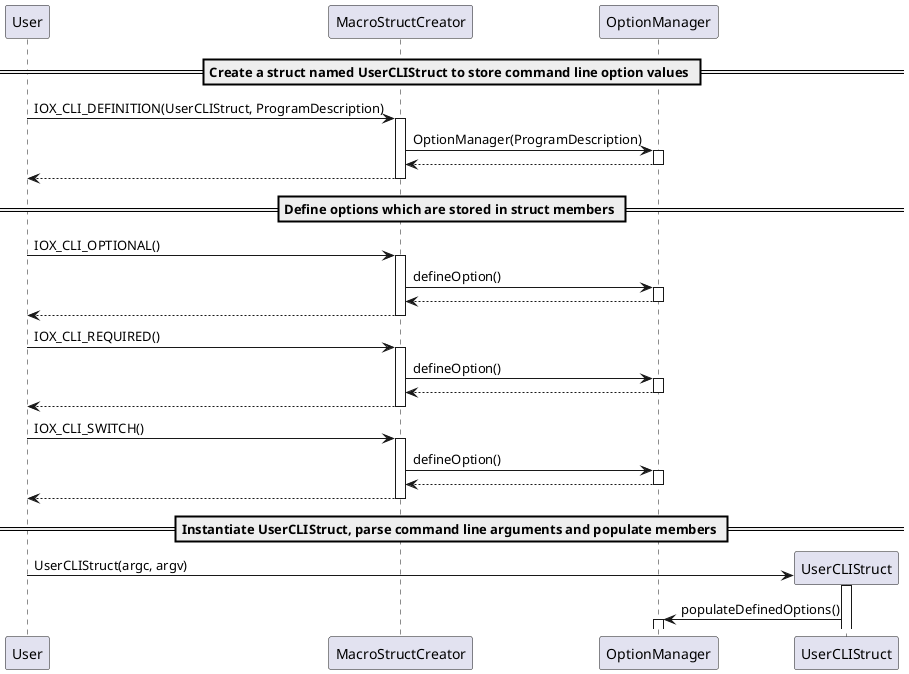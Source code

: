 @startuml

== Create a struct named UserCLIStruct to store command line option values ==

User -> MacroStructCreator ++ : IOX_CLI_DEFINITION(UserCLIStruct, ProgramDescription)

MacroStructCreator -> OptionManager ++ : OptionManager(ProgramDescription)
return

return
== Define options which are stored in struct members ==

User -> MacroStructCreator ++ : IOX_CLI_OPTIONAL()

MacroStructCreator -> OptionManager ++ : defineOption()
return

return


User -> MacroStructCreator ++ : IOX_CLI_REQUIRED()

MacroStructCreator -> OptionManager ++ : defineOption()
return

return


User -> MacroStructCreator ++ : IOX_CLI_SWITCH()

MacroStructCreator -> OptionManager ++ : defineOption()
return

return

== Instantiate UserCLIStruct, parse command line arguments and populate members ==

create UserCLIStruct

User -> UserCLIStruct ++ : UserCLIStruct(argc, argv)
UserCLIStruct -> OptionManager ++ : populateDefinedOptions()

@enduml
